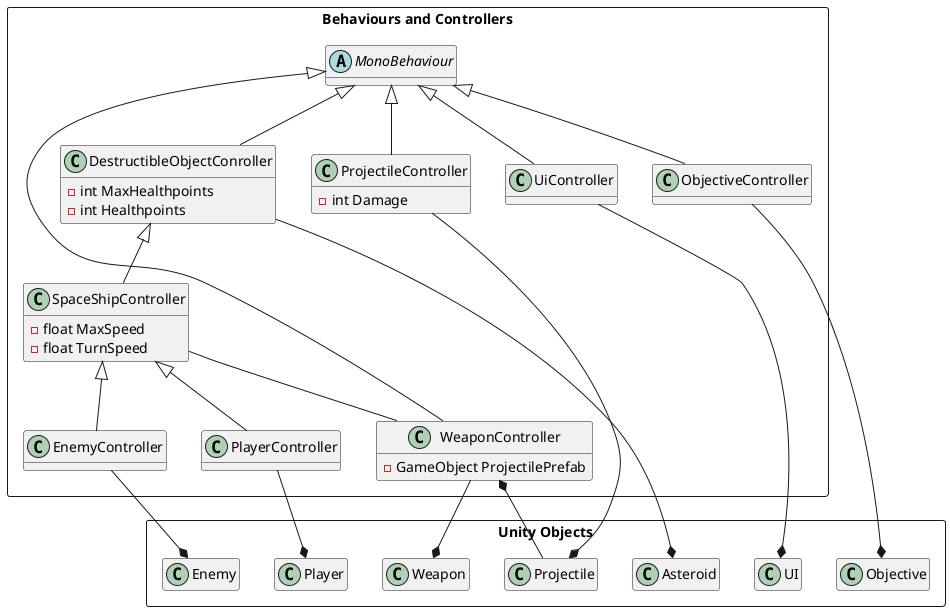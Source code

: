 @startuml

package "Unity Objects" <<Rectangle>> {
    hide members
    Class Player
    Class Enemy
    Class Weapon
    Class Projectile
    Class Asteroid
    Class Objective
    Class UI
}

package "Behaviours and Controllers" <<Rectangle>> {
    hide methods
    abstract Class MonoBehaviour
    Class DestructibleObjectConroller{
        - int MaxHealthpoints
        - int Healthpoints
    }
    Class SpaceShipController{
        - float MaxSpeed
        - float TurnSpeed
    }
    Class PlayerController
    Class EnemyController
    Class WeaponController{
        - GameObject ProjectilePrefab
    }
    Class ProjectileController{
        - int Damage
    }
    Class ObjectiveController
    Class UiController
}

PlayerController -up-|> SpaceShipController
EnemyController -up-|> SpaceShipController
SpaceShipController -up-|> DestructibleObjectConroller
SpaceShipController -- WeaponController
ObjectiveController -up-|> MonoBehaviour
WeaponController -up-|> MonoBehaviour
ProjectileController -up-|> MonoBehaviour
UiController -up-|> MonoBehaviour
DestructibleObjectConroller -up-|> MonoBehaviour

Player *-up- PlayerController
Enemy *-up- EnemyController
Weapon *-up- WeaponController
Projectile *-up- ProjectileController
WeaponController *-up- Projectile
Objective *-up- ObjectiveController
UI *-up- UiController
Asteroid *-up- DestructibleObjectConroller

@enduml